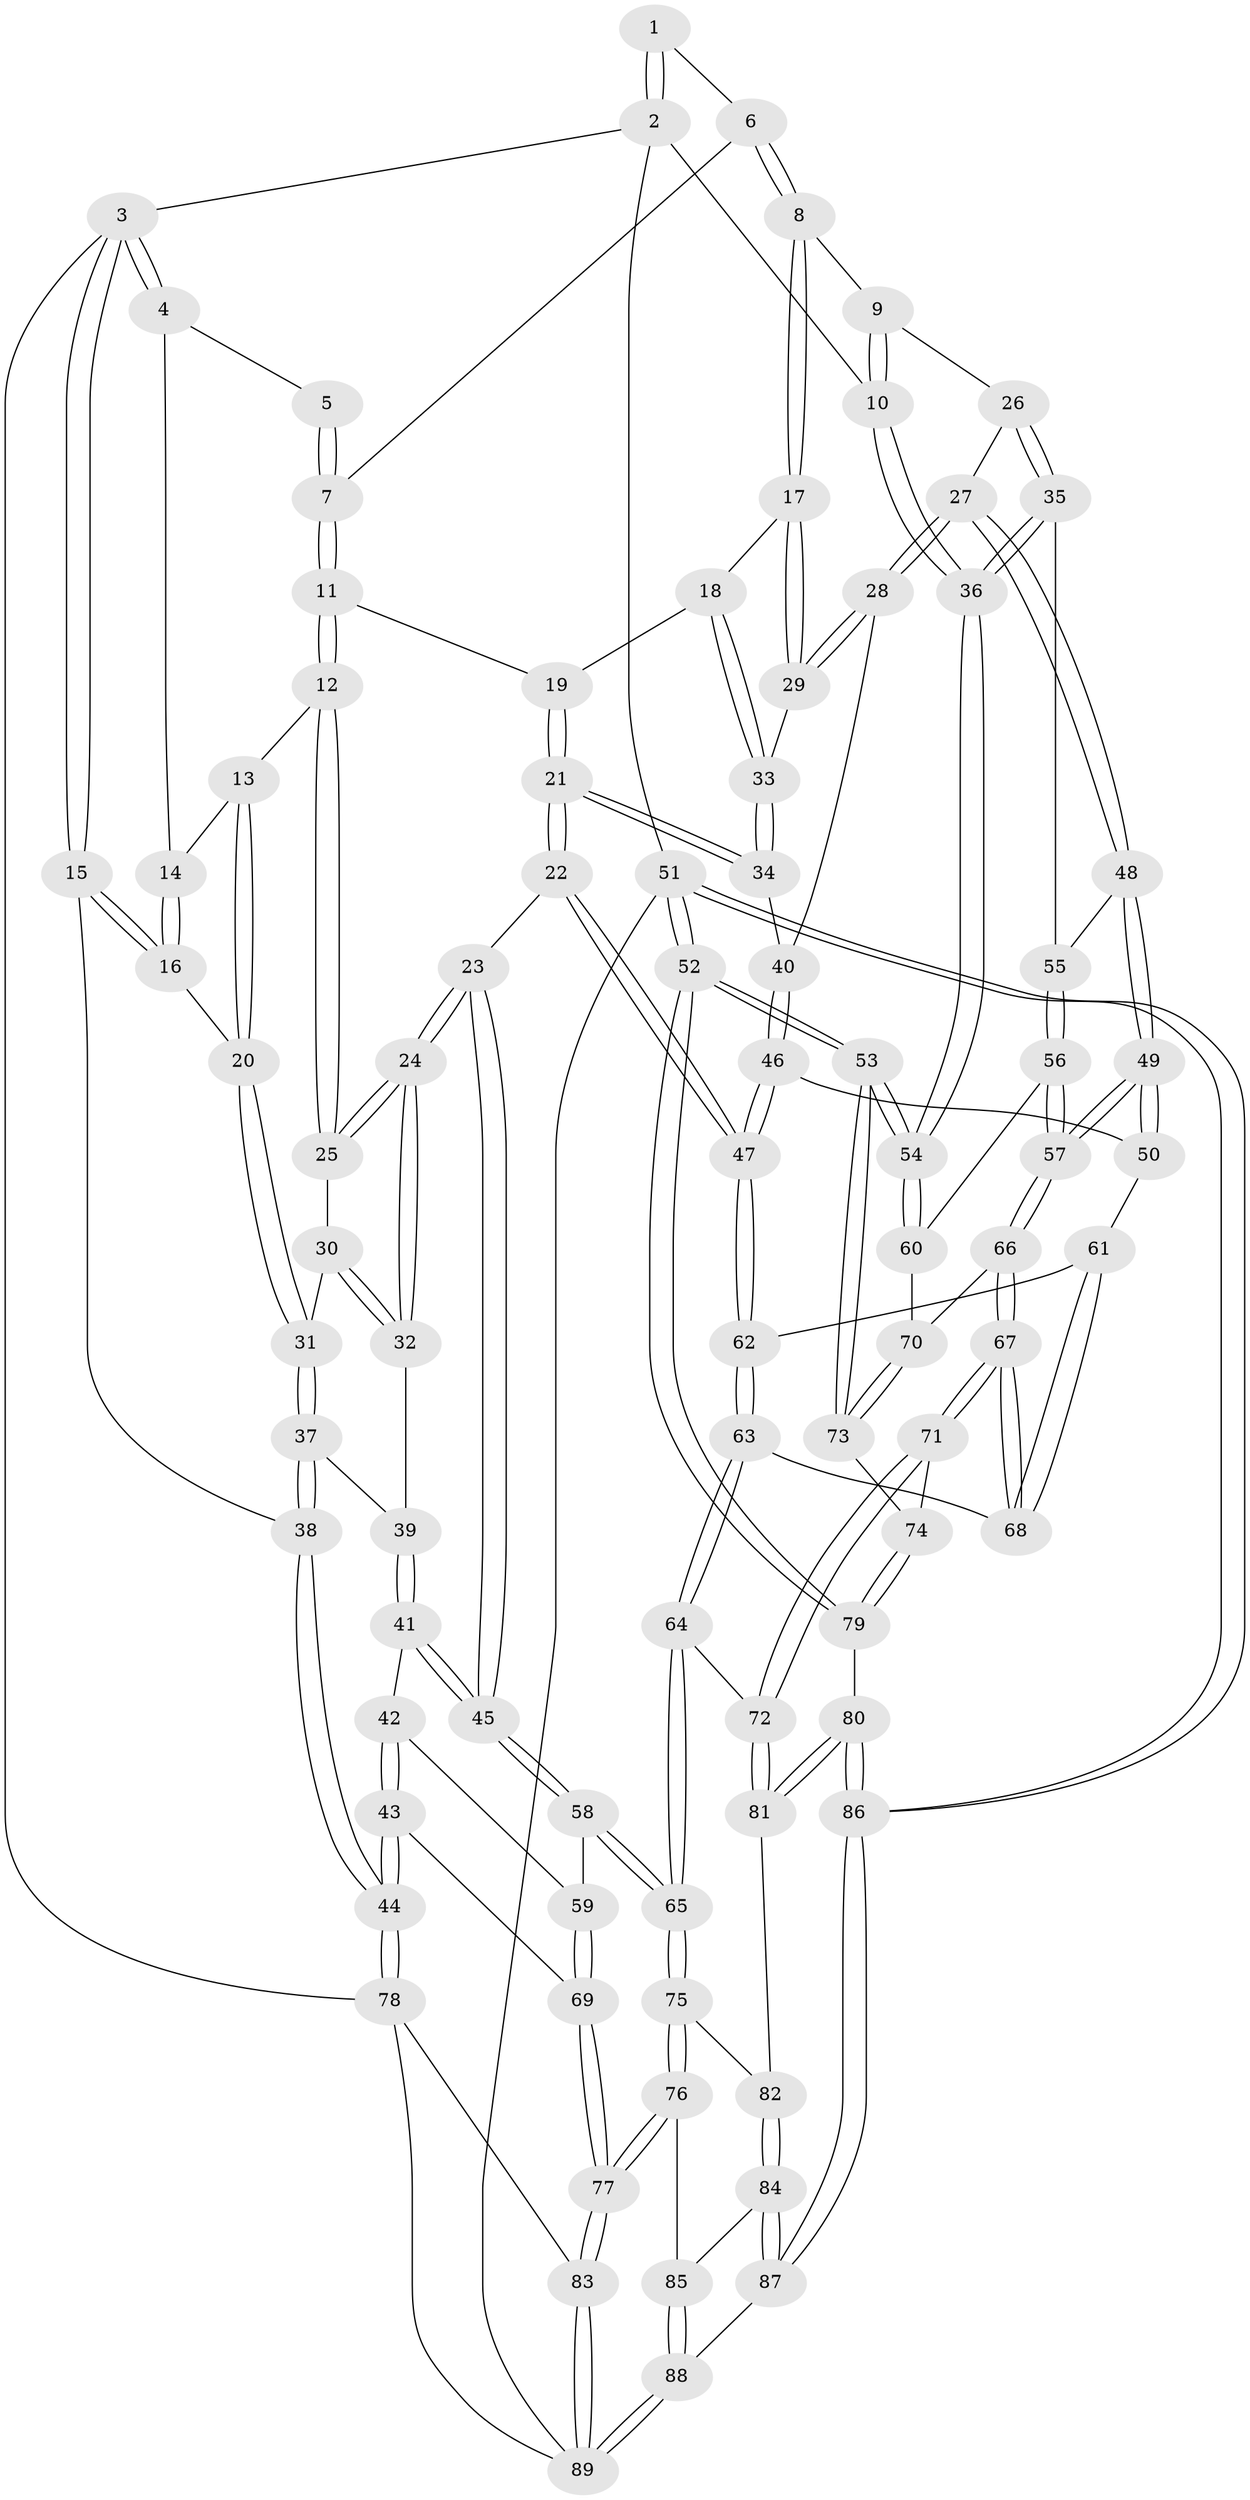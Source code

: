 // coarse degree distribution, {4: 0.5555555555555556, 6: 0.07407407407407407, 3: 0.1111111111111111, 5: 0.25925925925925924}
// Generated by graph-tools (version 1.1) at 2025/24/03/03/25 07:24:37]
// undirected, 89 vertices, 219 edges
graph export_dot {
graph [start="1"]
  node [color=gray90,style=filled];
  1 [pos="+0.6702286873810921+0"];
  2 [pos="+1+0"];
  3 [pos="+0+0"];
  4 [pos="+0.23104153095583352+0"];
  5 [pos="+0.39717074798063556+0"];
  6 [pos="+0.6871809297463717+0.015125639971237169"];
  7 [pos="+0.49176372179548633+0.07178740686003152"];
  8 [pos="+0.7206419817392139+0.14695805814813137"];
  9 [pos="+0.7886795143066+0.15652182620067845"];
  10 [pos="+1+0"];
  11 [pos="+0.5059563947335916+0.15021729153211408"];
  12 [pos="+0.47345075422800176+0.17597789203436257"];
  13 [pos="+0.3641450370462724+0.15861224031404803"];
  14 [pos="+0.21206603739102253+0"];
  15 [pos="+0+0.3020986810271964"];
  16 [pos="+0.16642409373892542+0.09421187516507726"];
  17 [pos="+0.6732197791639949+0.17222430828601026"];
  18 [pos="+0.6477098659731817+0.1812138714011439"];
  19 [pos="+0.5077397558392625+0.15082760610036178"];
  20 [pos="+0.24423531966107767+0.24729563227859008"];
  21 [pos="+0.5695745316634939+0.37825196004445666"];
  22 [pos="+0.5183511990481582+0.4218058714235961"];
  23 [pos="+0.5097497494794129+0.4216019769005308"];
  24 [pos="+0.4588904306871884+0.3491797205079098"];
  25 [pos="+0.46559702674166775+0.19595606986869785"];
  26 [pos="+0.8365362264432828+0.24773361809349614"];
  27 [pos="+0.7984331036528756+0.3878281877220765"];
  28 [pos="+0.7513039532278708+0.37536776365069185"];
  29 [pos="+0.7331682103977997+0.34732892371472207"];
  30 [pos="+0.4053230590799913+0.2336110778739091"];
  31 [pos="+0.24467353828891236+0.2543942554755835"];
  32 [pos="+0.3326998675019405+0.3311249226711612"];
  33 [pos="+0.6317571799855316+0.27363933051228345"];
  34 [pos="+0.5990611249099047+0.36062740738998655"];
  35 [pos="+1+0.30402688889877516"];
  36 [pos="+1+0.27760748316148365"];
  37 [pos="+0.24447202074545787+0.256436949959379"];
  38 [pos="+0+0.44070593183550644"];
  39 [pos="+0.29554083601728587+0.3360573937633855"];
  40 [pos="+0.6821172860989207+0.38425037239100557"];
  41 [pos="+0.2813538371444858+0.417434780758935"];
  42 [pos="+0.252767926172364+0.4368286978711669"];
  43 [pos="+0+0.5732767018607796"];
  44 [pos="+0+0.5673287975565736"];
  45 [pos="+0.4171578272400887+0.5044387569857448"];
  46 [pos="+0.6698154823184953+0.45818226705685144"];
  47 [pos="+0.5505073152345273+0.4557761104501343"];
  48 [pos="+0.8020933517286432+0.3950784566425497"];
  49 [pos="+0.8042084651056803+0.4937478396802257"];
  50 [pos="+0.7049083914400017+0.49658669827777774"];
  51 [pos="+1+1"];
  52 [pos="+1+0.9659150539212782"];
  53 [pos="+1+0.9340936688949565"];
  54 [pos="+1+0.5799385566630981"];
  55 [pos="+1+0.37805001571493313"];
  56 [pos="+0.9344053364707431+0.48407752887497213"];
  57 [pos="+0.8223032145992945+0.5263445724314492"];
  58 [pos="+0.3995094541219526+0.6041713053753037"];
  59 [pos="+0.30977221911377395+0.5800121489178748"];
  60 [pos="+1+0.5620945594839345"];
  61 [pos="+0.6617360524895955+0.5267171177590133"];
  62 [pos="+0.5762141293331929+0.5012081090690059"];
  63 [pos="+0.5739001501530899+0.6018441756397611"];
  64 [pos="+0.5023213381870345+0.6595619877544334"];
  65 [pos="+0.42831239489445033+0.699006309790479"];
  66 [pos="+0.8239514434759038+0.5507246103928988"];
  67 [pos="+0.7097957138786061+0.6536865289828064"];
  68 [pos="+0.6669739052460542+0.6183450783827849"];
  69 [pos="+0+0.5738371581293887"];
  70 [pos="+0.8817775938582822+0.6088854429881035"];
  71 [pos="+0.708137270737419+0.6803902817665193"];
  72 [pos="+0.6977580767837761+0.7020909229672221"];
  73 [pos="+0.8907915584898749+0.6435915636331808"];
  74 [pos="+0.8509694114198405+0.7288906467481439"];
  75 [pos="+0.42651119268096105+0.7075039455593307"];
  76 [pos="+0.3638506235124288+0.7819939896701281"];
  77 [pos="+0.3007622354434042+0.8250341856415485"];
  78 [pos="+0+0.7046933001895922"];
  79 [pos="+0.857694316582929+0.7748635980767574"];
  80 [pos="+0.7636595585913185+0.8546340002483203"];
  81 [pos="+0.6710063613095034+0.812037968427275"];
  82 [pos="+0.6537518400501403+0.8188389962902058"];
  83 [pos="+0.25213032416708664+1"];
  84 [pos="+0.6360796217513597+0.850720224555323"];
  85 [pos="+0.5124723310072054+0.8968630950444665"];
  86 [pos="+0.9731940170372652+1"];
  87 [pos="+0.593346374259833+1"];
  88 [pos="+0.5172876361686306+1"];
  89 [pos="+0.26692763412370646+1"];
  1 -- 2;
  1 -- 2;
  1 -- 6;
  2 -- 3;
  2 -- 10;
  2 -- 51;
  3 -- 4;
  3 -- 4;
  3 -- 15;
  3 -- 15;
  3 -- 78;
  4 -- 5;
  4 -- 14;
  5 -- 7;
  5 -- 7;
  6 -- 7;
  6 -- 8;
  6 -- 8;
  7 -- 11;
  7 -- 11;
  8 -- 9;
  8 -- 17;
  8 -- 17;
  9 -- 10;
  9 -- 10;
  9 -- 26;
  10 -- 36;
  10 -- 36;
  11 -- 12;
  11 -- 12;
  11 -- 19;
  12 -- 13;
  12 -- 25;
  12 -- 25;
  13 -- 14;
  13 -- 20;
  13 -- 20;
  14 -- 16;
  14 -- 16;
  15 -- 16;
  15 -- 16;
  15 -- 38;
  16 -- 20;
  17 -- 18;
  17 -- 29;
  17 -- 29;
  18 -- 19;
  18 -- 33;
  18 -- 33;
  19 -- 21;
  19 -- 21;
  20 -- 31;
  20 -- 31;
  21 -- 22;
  21 -- 22;
  21 -- 34;
  21 -- 34;
  22 -- 23;
  22 -- 47;
  22 -- 47;
  23 -- 24;
  23 -- 24;
  23 -- 45;
  23 -- 45;
  24 -- 25;
  24 -- 25;
  24 -- 32;
  24 -- 32;
  25 -- 30;
  26 -- 27;
  26 -- 35;
  26 -- 35;
  27 -- 28;
  27 -- 28;
  27 -- 48;
  27 -- 48;
  28 -- 29;
  28 -- 29;
  28 -- 40;
  29 -- 33;
  30 -- 31;
  30 -- 32;
  30 -- 32;
  31 -- 37;
  31 -- 37;
  32 -- 39;
  33 -- 34;
  33 -- 34;
  34 -- 40;
  35 -- 36;
  35 -- 36;
  35 -- 55;
  36 -- 54;
  36 -- 54;
  37 -- 38;
  37 -- 38;
  37 -- 39;
  38 -- 44;
  38 -- 44;
  39 -- 41;
  39 -- 41;
  40 -- 46;
  40 -- 46;
  41 -- 42;
  41 -- 45;
  41 -- 45;
  42 -- 43;
  42 -- 43;
  42 -- 59;
  43 -- 44;
  43 -- 44;
  43 -- 69;
  44 -- 78;
  44 -- 78;
  45 -- 58;
  45 -- 58;
  46 -- 47;
  46 -- 47;
  46 -- 50;
  47 -- 62;
  47 -- 62;
  48 -- 49;
  48 -- 49;
  48 -- 55;
  49 -- 50;
  49 -- 50;
  49 -- 57;
  49 -- 57;
  50 -- 61;
  51 -- 52;
  51 -- 52;
  51 -- 86;
  51 -- 86;
  51 -- 89;
  52 -- 53;
  52 -- 53;
  52 -- 79;
  52 -- 79;
  53 -- 54;
  53 -- 54;
  53 -- 73;
  53 -- 73;
  54 -- 60;
  54 -- 60;
  55 -- 56;
  55 -- 56;
  56 -- 57;
  56 -- 57;
  56 -- 60;
  57 -- 66;
  57 -- 66;
  58 -- 59;
  58 -- 65;
  58 -- 65;
  59 -- 69;
  59 -- 69;
  60 -- 70;
  61 -- 62;
  61 -- 68;
  61 -- 68;
  62 -- 63;
  62 -- 63;
  63 -- 64;
  63 -- 64;
  63 -- 68;
  64 -- 65;
  64 -- 65;
  64 -- 72;
  65 -- 75;
  65 -- 75;
  66 -- 67;
  66 -- 67;
  66 -- 70;
  67 -- 68;
  67 -- 68;
  67 -- 71;
  67 -- 71;
  69 -- 77;
  69 -- 77;
  70 -- 73;
  70 -- 73;
  71 -- 72;
  71 -- 72;
  71 -- 74;
  72 -- 81;
  72 -- 81;
  73 -- 74;
  74 -- 79;
  74 -- 79;
  75 -- 76;
  75 -- 76;
  75 -- 82;
  76 -- 77;
  76 -- 77;
  76 -- 85;
  77 -- 83;
  77 -- 83;
  78 -- 83;
  78 -- 89;
  79 -- 80;
  80 -- 81;
  80 -- 81;
  80 -- 86;
  80 -- 86;
  81 -- 82;
  82 -- 84;
  82 -- 84;
  83 -- 89;
  83 -- 89;
  84 -- 85;
  84 -- 87;
  84 -- 87;
  85 -- 88;
  85 -- 88;
  86 -- 87;
  86 -- 87;
  87 -- 88;
  88 -- 89;
  88 -- 89;
}
